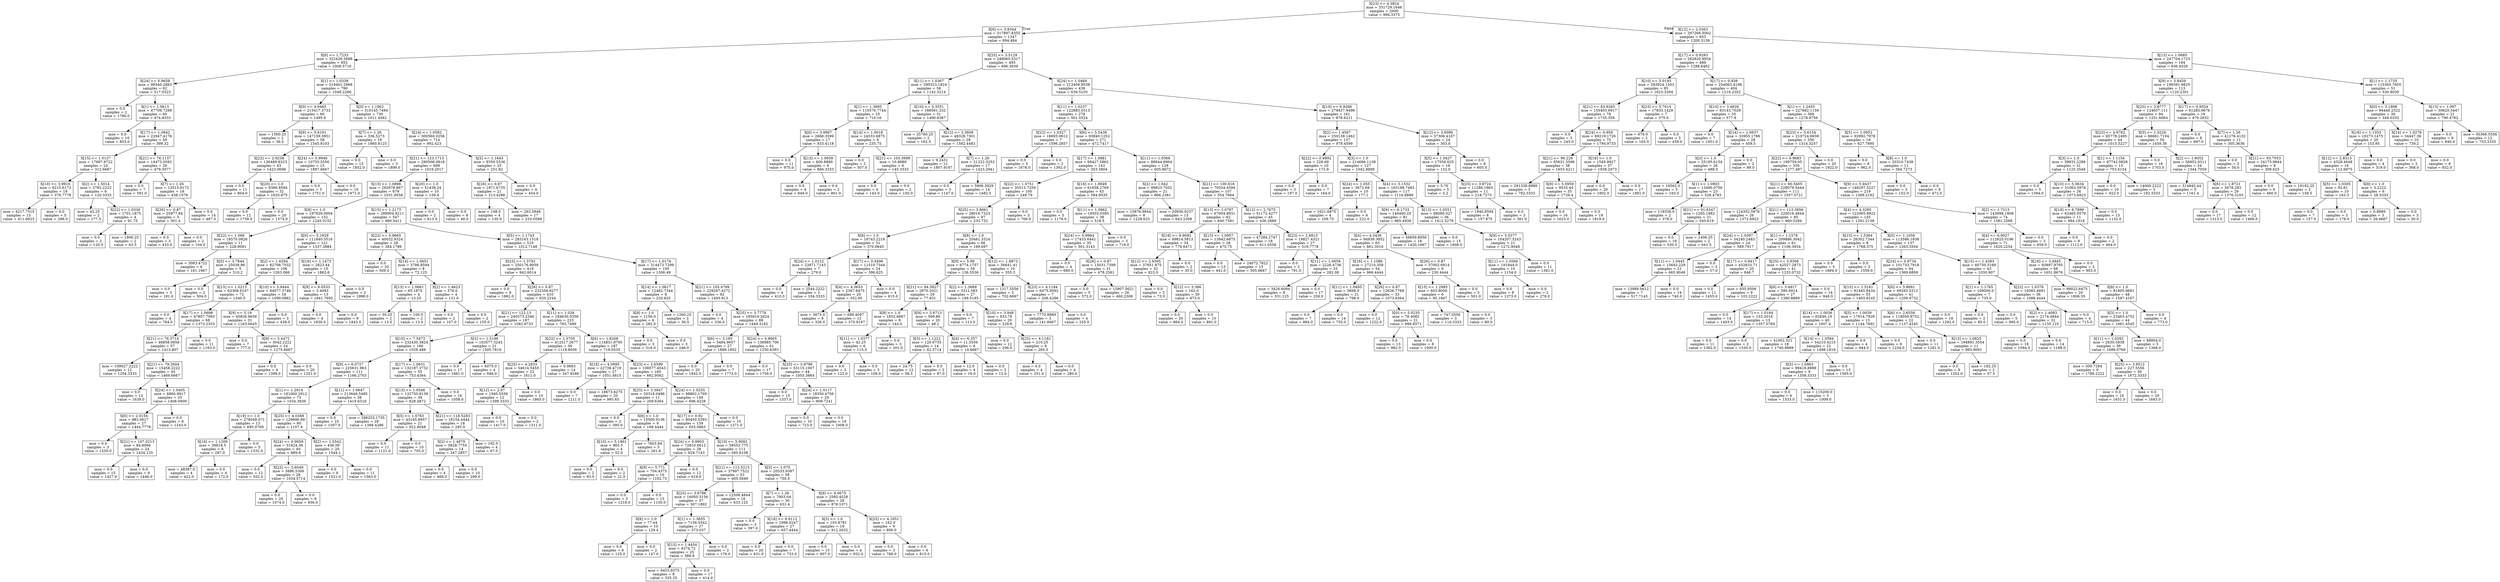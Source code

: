 digraph Tree {
node [shape=box] ;
0 [label="X[23] <= 4.3824\nmse = 331729.1646\nsamples = 2000\nvalue = 994.3375"] ;
1 [label="X[6] <= 3.9344\nmse = 317897.8355\nsamples = 1347\nvalue = 894.484"] ;
0 -> 1 [labeldistance=2.5, labelangle=45, headlabel="True"] ;
2 [label="X[6] <= 1.7233\nmse = 322426.5688\nsamples = 852\nvalue = 1009.5716"] ;
1 -> 2 ;
3 [label="X[24] <= 0.9658\nmse = 99340.2893\nsamples = 62\nvalue = 517.0323"] ;
2 -> 3 ;
4 [label="mse = 0.0\nsamples = 2\nvalue = 1780.0"] ;
3 -> 4 ;
5 [label="X[1] <= 1.0613\nmse = 47709.7289\nsamples = 60\nvalue = 474.9333"] ;
3 -> 5 ;
6 [label="mse = 0.0\nsamples = 10\nvalue = 853.0"] ;
5 -> 6 ;
7 [label="X[17] <= 1.0942\nmse = 22947.4176\nsamples = 50\nvalue = 399.32"] ;
5 -> 7 ;
8 [label="X[15] <= 1.0127\nmse = 17687.9722\nsamples = 24\nvalue = 312.6667"] ;
7 -> 8 ;
9 [label="X[10] <= 3.9916\nmse = 6215.6173\nsamples = 18\nvalue = 376.7778"] ;
8 -> 9 ;
10 [label="mse = 4217.7515\nsamples = 13\nvalue = 411.6923"] ;
9 -> 10 ;
11 [label="mse = 0.0\nsamples = 5\nvalue = 286.0"] ;
9 -> 11 ;
12 [label="X[2] <= 1.5014\nmse = 2782.2222\nsamples = 6\nvalue = 120.3333"] ;
8 -> 12 ;
13 [label="mse = 42.25\nsamples = 2\nvalue = 177.5"] ;
12 -> 13 ;
14 [label="X[22] <= 1.0336\nmse = 1701.1875\nsamples = 4\nvalue = 91.75"] ;
12 -> 14 ;
15 [label="mse = 0.0\nsamples = 2\nvalue = 120.0"] ;
14 -> 15 ;
16 [label="mse = 1806.25\nsamples = 2\nvalue = 63.5"] ;
14 -> 16 ;
17 [label="X[21] <= 76.1137\nmse = 14473.0592\nsamples = 26\nvalue = 479.3077"] ;
7 -> 17 ;
18 [label="mse = 0.0\nsamples = 7\nvalue = 591.0"] ;
17 -> 18 ;
19 [label="X[7] <= 1.26\nmse = 13515.8172\nsamples = 19\nvalue = 438.1579"] ;
17 -> 19 ;
20 [label="X[26] <= 0.87\nmse = 25977.84\nsamples = 5\nvalue = 301.4"] ;
19 -> 20 ;
21 [label="mse = 0.0\nsamples = 3\nvalue = 433.0"] ;
20 -> 21 ;
22 [label="mse = 0.0\nsamples = 2\nvalue = 104.0"] ;
20 -> 22 ;
23 [label="mse = 0.0\nsamples = 14\nvalue = 487.0"] ;
19 -> 23 ;
24 [label="X[1] <= 1.0338\nmse = 319401.2968\nsamples = 790\nvalue = 1048.2266"] ;
2 -> 24 ;
25 [label="X[0] <= 4.9465\nmse = 215417.3733\nsamples = 60\nvalue = 1495.6"] ;
24 -> 25 ;
26 [label="mse = 1560.25\nsamples = 2\nvalue = 39.5"] ;
25 -> 26 ;
27 [label="X[9] <= 5.6191\nmse = 147159.3951\nsamples = 58\nvalue = 1545.8103"] ;
25 -> 27 ;
28 [label="X[23] <= 2.9238\nmse = 136489.8323\nsamples = 43\nvalue = 1423.0698"] ;
27 -> 28 ;
29 [label="mse = 0.0\nsamples = 11\nvalue = 804.0"] ;
28 -> 29 ;
30 [label="X[20] <= 1.0\nmse = 6380.8594\nsamples = 32\nvalue = 1635.875"] ;
28 -> 30 ;
31 [label="mse = 0.0\nsamples = 12\nvalue = 1739.0"] ;
30 -> 31 ;
32 [label="mse = 0.0\nsamples = 20\nvalue = 1574.0"] ;
30 -> 32 ;
33 [label="X[24] <= 0.9946\nmse = 10755.5556\nsamples = 15\nvalue = 1897.6667"] ;
27 -> 33 ;
34 [label="mse = 0.0\nsamples = 5\nvalue = 1751.0"] ;
33 -> 34 ;
35 [label="mse = 0.0\nsamples = 10\nvalue = 1971.0"] ;
33 -> 35 ;
36 [label="X[0] <= 1.1902\nmse = 310145.7494\nsamples = 730\nvalue = 1011.4562"] ;
24 -> 36 ;
37 [label="X[7] <= 1.26\nmse = 336.5273\nsamples = 16\nvalue = 1860.8125"] ;
36 -> 37 ;
38 [label="mse = 0.0\nsamples = 13\nvalue = 1852.0"] ;
37 -> 38 ;
39 [label="mse = 0.0\nsamples = 3\nvalue = 1899.0"] ;
37 -> 39 ;
40 [label="X[24] <= 1.0582\nmse = 300560.0256\nsamples = 714\nvalue = 992.423"] ;
36 -> 40 ;
41 [label="X[21] <= 123.1713\nmse = 290508.0818\nsamples = 689\nvalue = 1019.2917"] ;
40 -> 41 ;
42 [label="X[15] <= 1.0896\nmse = 282978.867\nsamples = 679\nvalue = 1031.9558"] ;
41 -> 42 ;
43 [label="X[8] <= 1.0\nmse = 197929.0604\nsamples = 132\nvalue = 1245.0152"] ;
42 -> 43 ;
44 [label="X[22] <= 1.068\nmse = 18570.0826\nsamples = 11\nvalue = 228.9091"] ;
43 -> 44 ;
45 [label="mse = 3083.4722\nsamples = 6\nvalue = 161.1667"] ;
44 -> 45 ;
46 [label="X[0] <= 3.7844\nmse = 25038.96\nsamples = 5\nvalue = 310.2"] ;
44 -> 46 ;
47 [label="mse = 0.0\nsamples = 3\nvalue = 181.0"] ;
46 -> 47 ;
48 [label="mse = 0.0\nsamples = 2\nvalue = 504.0"] ;
46 -> 48 ;
49 [label="X[0] <= 5.1929\nmse = 111840.5516\nsamples = 121\nvalue = 1337.3884"] ;
43 -> 49 ;
50 [label="X[2] <= 1.6294\nmse = 82708.7032\nsamples = 106\nvalue = 1263.066"] ;
49 -> 50 ;
51 [label="X[15] <= 1.0213\nmse = 63368.9167\nsamples = 72\nvalue = 1340.5"] ;
50 -> 51 ;
52 [label="mse = 0.0\nsamples = 4\nvalue = 784.0"] ;
51 -> 52 ;
53 [label="X[17] <= 1.0698\nmse = 47807.7093\nsamples = 68\nvalue = 1373.2353"] ;
51 -> 53 ;
54 [label="X[21] <= 76.3714\nmse = 46858.0856\nsamples = 57\nvalue = 1413.807"] ;
53 -> 54 ;
55 [label="mse = 109027.2222\nsamples = 12\nvalue = 1204.3333"] ;
54 -> 55 ;
56 [label="X[21] <= 79.2604\nmse = 15458.2222\nsamples = 45\nvalue = 1469.6667"] ;
54 -> 56 ;
57 [label="mse = 0.0\nsamples = 12\nvalue = 1639.0"] ;
56 -> 57 ;
58 [label="X[24] <= 1.0405\nmse = 6860.9917\nsamples = 33\nvalue = 1408.0909"] ;
56 -> 58 ;
59 [label="X[6] <= 2.0154\nmse = 983.0617\nsamples = 27\nvalue = 1444.7778"] ;
58 -> 59 ;
60 [label="mse = 0.0\nsamples = 3\nvalue = 1530.0"] ;
59 -> 60 ;
61 [label="X[21] <= 107.0213\nmse = 84.6094\nsamples = 24\nvalue = 1434.125"] ;
59 -> 61 ;
62 [label="mse = 0.0\nsamples = 15\nvalue = 1427.0"] ;
61 -> 62 ;
63 [label="mse = 0.0\nsamples = 9\nvalue = 1446.0"] ;
61 -> 63 ;
64 [label="mse = 0.0\nsamples = 6\nvalue = 1243.0"] ;
58 -> 64 ;
65 [label="mse = 0.0\nsamples = 11\nvalue = 1163.0"] ;
53 -> 65 ;
66 [label="X[10] <= 5.9444\nmse = 84077.3746\nsamples = 34\nvalue = 1099.0882"] ;
50 -> 66 ;
67 [label="X[9] <= 5.19\nmse = 45826.9636\nsamples = 31\nvalue = 1163.0645"] ;
66 -> 67 ;
68 [label="mse = 0.0\nsamples = 7\nvalue = 777.0"] ;
67 -> 68 ;
69 [label="X[9] <= 5.4472\nmse = 3042.2222\nsamples = 24\nvalue = 1275.6667"] ;
67 -> 69 ;
70 [label="mse = 0.0\nsamples = 4\nvalue = 1399.0"] ;
69 -> 70 ;
71 [label="mse = 0.0\nsamples = 20\nvalue = 1251.0"] ;
69 -> 71 ;
72 [label="mse = 0.0\nsamples = 3\nvalue = 438.0"] ;
66 -> 72 ;
73 [label="X[16] <= 1.1473\nmse = 2823.44\nsamples = 15\nvalue = 1862.6"] ;
49 -> 73 ;
74 [label="X[9] <= 6.0533\nmse = 3.4083\nsamples = 13\nvalue = 1841.7692"] ;
73 -> 74 ;
75 [label="mse = 0.0\nsamples = 4\nvalue = 1839.0"] ;
74 -> 75 ;
76 [label="mse = 0.0\nsamples = 9\nvalue = 1843.0"] ;
74 -> 76 ;
77 [label="mse = 0.0\nsamples = 2\nvalue = 1998.0"] ;
73 -> 77 ;
78 [label="X[15] <= 1.2173\nmse = 289904.9211\nsamples = 547\nvalue = 980.5411"] ;
42 -> 78 ;
79 [label="X[22] <= 0.9665\nmse = 40032.9324\nsamples = 28\nvalue = 384.1786"] ;
78 -> 79 ;
80 [label="mse = 0.0\nsamples = 20\nvalue = 509.0"] ;
79 -> 80 ;
81 [label="X[14] <= 1.0651\nmse = 3786.8594\nsamples = 8\nvalue = 72.125"] ;
79 -> 81 ;
82 [label="X[13] <= 1.0661\nmse = 65.1875\nsamples = 4\nvalue = 13.25"] ;
81 -> 82 ;
83 [label="mse = 30.25\nsamples = 2\nvalue = 13.5"] ;
82 -> 83 ;
84 [label="mse = 100.0\nsamples = 2\nvalue = 13.0"] ;
82 -> 84 ;
85 [label="X[2] <= 1.4623\nmse = 576.0\nsamples = 4\nvalue = 131.0"] ;
81 -> 85 ;
86 [label="mse = 0.0\nsamples = 2\nvalue = 107.0"] ;
85 -> 86 ;
87 [label="mse = 0.0\nsamples = 2\nvalue = 155.0"] ;
85 -> 87 ;
88 [label="X[5] <= 1.1743\nmse = 283163.1518\nsamples = 519\nvalue = 1012.7148"] ;
78 -> 88 ;
89 [label="X[23] <= 1.3792\nmse = 250176.9939\nsamples = 419\nvalue = 942.6014"] ;
88 -> 89 ;
90 [label="mse = 0.0\nsamples = 9\nvalue = 1962.0"] ;
89 -> 90 ;
91 [label="X[26] <= 0.87\nmse = 232356.8277\nsamples = 410\nvalue = 920.2244"] ;
89 -> 91 ;
92 [label="X[21] <= 122.13\nmse = 240573.2346\nsamples = 187\nvalue = 1082.9733"] ;
91 -> 92 ;
93 [label="X[10] <= 7.5473\nmse = 232430.3824\nsamples = 166\nvalue = 1029.488"] ;
92 -> 93 ;
94 [label="X[9] <= 6.0727\nmse = 225631.963\nsamples = 111\nvalue = 1166.2703"] ;
93 -> 94 ;
95 [label="X[1] <= 1.2914\nmse = 181060.2912\nsamples = 73\nvalue = 1034.3836"] ;
94 -> 95 ;
96 [label="X[19] <= 1.0\nmse = 278048.071\nsamples = 13\nvalue = 695.0769"] ;
95 -> 96 ;
97 [label="X[16] <= 1.1209\nmse = 39818.5\nsamples = 8\nvalue = 297.0"] ;
96 -> 97 ;
98 [label="mse = 48387.0\nsamples = 4\nvalue = 422.0"] ;
97 -> 98 ;
99 [label="mse = 0.0\nsamples = 4\nvalue = 172.0"] ;
97 -> 99 ;
100 [label="mse = 0.0\nsamples = 5\nvalue = 1332.0"] ;
96 -> 100 ;
101 [label="X[25] <= 4.0388\nmse = 129696.99\nsamples = 60\nvalue = 1107.9"] ;
95 -> 101 ;
102 [label="X[24] <= 0.9659\nmse = 51624.36\nsamples = 40\nvalue = 889.8"] ;
101 -> 102 ;
103 [label="mse = 0.0\nsamples = 12\nvalue = 552.0"] ;
102 -> 103 ;
104 [label="X[23] <= 2.6049\nmse = 3886.5306\nsamples = 28\nvalue = 1034.5714"] ;
102 -> 104 ;
105 [label="mse = 0.0\nsamples = 20\nvalue = 1074.0"] ;
104 -> 105 ;
106 [label="mse = 0.0\nsamples = 8\nvalue = 936.0"] ;
104 -> 106 ;
107 [label="X[2] <= 1.5542\nmse = 436.59\nsamples = 20\nvalue = 1544.1"] ;
101 -> 107 ;
108 [label="mse = 0.0\nsamples = 9\nvalue = 1521.0"] ;
107 -> 108 ;
109 [label="mse = 0.0\nsamples = 11\nvalue = 1563.0"] ;
107 -> 109 ;
110 [label="X[11] <= 1.0647\nmse = 213649.5485\nsamples = 38\nvalue = 1419.6316"] ;
94 -> 110 ;
111 [label="mse = 0.0\nsamples = 10\nvalue = 1507.0"] ;
110 -> 111 ;
112 [label="mse = 286253.1735\nsamples = 28\nvalue = 1388.4286"] ;
110 -> 112 ;
113 [label="X[17] <= 1.0631\nmse = 132187.3732\nsamples = 55\nvalue = 753.4364"] ;
93 -> 113 ;
114 [label="X[13] <= 1.0546\nmse = 132750.8139\nsamples = 39\nvalue = 628.4872"] ;
113 -> 114 ;
115 [label="X[5] <= 1.0783\nmse = 43165.8957\nsamples = 21\nvalue = 922.9048"] ;
114 -> 115 ;
116 [label="mse = 0.0\nsamples = 11\nvalue = 1121.0"] ;
115 -> 116 ;
117 [label="mse = 0.0\nsamples = 10\nvalue = 705.0"] ;
115 -> 117 ;
118 [label="X[21] <= 118.5283\nmse = 18154.4444\nsamples = 18\nvalue = 285.0"] ;
114 -> 118 ;
119 [label="X[2] <= 1.4879\nmse = 5828.7755\nsamples = 14\nvalue = 347.2857"] ;
118 -> 119 ;
120 [label="mse = 0.0\nsamples = 4\nvalue = 468.0"] ;
119 -> 120 ;
121 [label="mse = 0.0\nsamples = 10\nvalue = 299.0"] ;
119 -> 121 ;
122 [label="mse = 192.0\nsamples = 4\nvalue = 67.0"] ;
118 -> 122 ;
123 [label="mse = 0.0\nsamples = 16\nvalue = 1058.0"] ;
113 -> 123 ;
124 [label="X[2] <= 1.5196\nmse = 103577.3243\nsamples = 21\nvalue = 1505.7619"] ;
92 -> 124 ;
125 [label="mse = 0.0\nsamples = 17\nvalue = 1661.0"] ;
124 -> 125 ;
126 [label="mse = 6075.0\nsamples = 4\nvalue = 846.0"] ;
124 -> 126 ;
127 [label="X[11] <= 1.026\nmse = 184630.0356\nsamples = 223\nvalue = 783.7489"] ;
91 -> 127 ;
128 [label="X[22] <= 1.0705\nmse = 412517.2677\nsamples = 36\nvalue = 1119.8056"] ;
127 -> 128 ;
129 [label="X[25] <= 4.2833\nmse = 54614.5455\nsamples = 22\nvalue = 1611.0"] ;
128 -> 129 ;
130 [label="X[12] <= 2.97\nmse = 1560.5556\nsamples = 12\nvalue = 1399.3333"] ;
129 -> 130 ;
131 [label="mse = 0.0\nsamples = 10\nvalue = 1417.0"] ;
130 -> 131 ;
132 [label="mse = 0.0\nsamples = 2\nvalue = 1311.0"] ;
130 -> 132 ;
133 [label="mse = 0.0\nsamples = 10\nvalue = 1865.0"] ;
129 -> 133 ;
134 [label="mse = 0.0663\nsamples = 14\nvalue = 347.9286"] ;
128 -> 134 ;
135 [label="X[6] <= 1.8208\nmse = 114831.8795\nsamples = 187\nvalue = 719.0535"] ;
127 -> 135 ;
136 [label="X[18] <= 4.0995\nmse = 22738.4719\nsamples = 27\nvalue = 1051.4815"] ;
135 -> 136 ;
137 [label="mse = 0.0\nsamples = 7\nvalue = 1211.0"] ;
136 -> 137 ;
138 [label="mse = 18673.6275\nsamples = 20\nvalue = 995.65"] ;
136 -> 138 ;
139 [label="X[23] <= 2.6599\nmse = 108577.4543\nsamples = 160\nvalue = 662.9562"] ;
135 -> 139 ;
140 [label="X[25] <= 3.3947\nmse = 20318.0496\nsamples = 11\nvalue = 209.6364"] ;
139 -> 140 ;
141 [label="mse = 0.0\nsamples = 2\nvalue = 395.0"] ;
140 -> 141 ;
142 [label="X[8] <= 1.0\nmse = 15500.9136\nsamples = 9\nvalue = 168.4444"] ;
140 -> 142 ;
143 [label="X[10] <= 5.1961\nmse = 965.5\nsamples = 4\nvalue = 52.0"] ;
142 -> 143 ;
144 [label="mse = 0.0\nsamples = 2\nvalue = 83.0"] ;
143 -> 144 ;
145 [label="mse = 9.0\nsamples = 2\nvalue = 21.0"] ;
143 -> 145 ;
146 [label="mse = 7603.84\nsamples = 5\nvalue = 261.6"] ;
142 -> 146 ;
147 [label="X[24] <= 1.0255\nmse = 98802.1769\nsamples = 149\nvalue = 696.4228"] ;
139 -> 147 ;
148 [label="X[17] <= 0.92\nmse = 80450.5393\nsamples = 139\nvalue = 655.0863"] ;
147 -> 148 ;
149 [label="X[24] <= 0.9903\nmse = 72810.0612\nsamples = 28\nvalue = 929.7143"] ;
148 -> 149 ;
150 [label="X[9] <= 5.771\nmse = 704.4375\nsamples = 16\nvalue = 1162.75"] ;
149 -> 150 ;
151 [label="mse = 0.0\nsamples = 3\nvalue = 1218.0"] ;
150 -> 151 ;
152 [label="mse = 0.0\nsamples = 13\nvalue = 1150.0"] ;
150 -> 152 ;
153 [label="mse = 0.0\nsamples = 12\nvalue = 619.0"] ;
149 -> 153 ;
154 [label="X[10] <= 5.9092\nmse = 58553.775\nsamples = 111\nvalue = 585.8108"] ;
148 -> 154 ;
155 [label="X[21] <= 113.5213\nmse = 37997.7522\nsamples = 53\nvalue = 405.5849"] ;
154 -> 155 ;
156 [label="X[25] <= 3.6798\nmse = 16950.3156\nsamples = 37\nvalue = 307.1892"] ;
155 -> 156 ;
157 [label="X[8] <= 1.0\nmse = 77.44\nsamples = 10\nvalue = 129.4"] ;
156 -> 157 ;
158 [label="mse = 0.0\nsamples = 8\nvalue = 125.0"] ;
157 -> 158 ;
159 [label="mse = 0.0\nsamples = 2\nvalue = 147.0"] ;
157 -> 159 ;
160 [label="X[1] <= 1.3655\nmse = 7156.5542\nsamples = 27\nvalue = 373.037"] ;
156 -> 160 ;
161 [label="X[15] <= 1.4454\nmse = 4374.72\nsamples = 25\nvalue = 388.8"] ;
160 -> 161 ;
162 [label="mse = 9453.9375\nsamples = 8\nvalue = 335.25"] ;
161 -> 162 ;
163 [label="mse = 0.0\nsamples = 17\nvalue = 414.0"] ;
161 -> 163 ;
164 [label="mse = 0.0\nsamples = 2\nvalue = 176.0"] ;
160 -> 164 ;
165 [label="mse = 12506.4844\nsamples = 16\nvalue = 633.125"] ;
155 -> 165 ;
166 [label="X[5] <= 1.075\nmse = 20533.9397\nsamples = 58\nvalue = 750.5"] ;
154 -> 166 ;
167 [label="X[7] <= 1.26\nmse = 7903.04\nsamples = 30\nvalue = 631.4"] ;
166 -> 167 ;
168 [label="mse = 0.0\nsamples = 3\nvalue = 397.0"] ;
167 -> 168 ;
169 [label="X[18] <= 6.8112\nmse = 1998.0247\nsamples = 27\nvalue = 657.4444"] ;
167 -> 169 ;
170 [label="mse = 0.0\nsamples = 20\nvalue = 631.0"] ;
169 -> 170 ;
171 [label="mse = 0.0\nsamples = 7\nvalue = 733.0"] ;
169 -> 171 ;
172 [label="X[9] <= 6.0675\nmse = 2585.4528\nsamples = 28\nvalue = 878.1071"] ;
166 -> 172 ;
173 [label="X[3] <= 1.0\nmse = 103.8781\nsamples = 19\nvalue = 912.2632"] ;
172 -> 173 ;
174 [label="mse = 0.0\nsamples = 15\nvalue = 907.0"] ;
173 -> 174 ;
175 [label="mse = 0.0\nsamples = 4\nvalue = 932.0"] ;
173 -> 175 ;
176 [label="X[25] <= 4.1651\nmse = 162.0\nsamples = 9\nvalue = 806.0"] ;
172 -> 176 ;
177 [label="mse = 0.0\nsamples = 3\nvalue = 788.0"] ;
176 -> 177 ;
178 [label="mse = 0.0\nsamples = 6\nvalue = 815.0"] ;
176 -> 178 ;
179 [label="mse = 0.0\nsamples = 10\nvalue = 1271.0"] ;
147 -> 179 ;
180 [label="X[17] <= 1.0174\nmse = 314473.7299\nsamples = 100\nvalue = 1306.49"] ;
88 -> 180 ;
181 [label="X[14] <= 1.0617\nmse = 12482.7344\nsamples = 8\nvalue = 220.625"] ;
180 -> 181 ;
182 [label="X[8] <= 1.0\nmse = 1156.0\nsamples = 6\nvalue = 282.0"] ;
181 -> 182 ;
183 [label="mse = 0.0\nsamples = 3\nvalue = 316.0"] ;
182 -> 183 ;
184 [label="mse = 0.0\nsamples = 3\nvalue = 248.0"] ;
182 -> 184 ;
185 [label="mse = 1260.25\nsamples = 2\nvalue = 36.5"] ;
181 -> 185 ;
186 [label="X[21] <= 105.4799\nmse = 229287.4272\nsamples = 92\nvalue = 1400.913"] ;
180 -> 186 ;
187 [label="mse = 0.0\nsamples = 4\nvalue = 336.0"] ;
186 -> 187 ;
188 [label="X[25] <= 3.7778\nmse = 185819.2624\nsamples = 88\nvalue = 1449.3182"] ;
186 -> 188 ;
189 [label="X[6] <= 3.165\nmse = 5484.9657\nsamples = 27\nvalue = 1898.1852"] ;
188 -> 189 ;
190 [label="mse = 0.0\nsamples = 20\nvalue = 1942.0"] ;
189 -> 190 ;
191 [label="mse = 0.0\nsamples = 7\nvalue = 1773.0"] ;
189 -> 191 ;
192 [label="X[24] <= 0.9665\nmse = 136985.706\nsamples = 61\nvalue = 1250.6393"] ;
188 -> 192 ;
193 [label="mse = 0.0\nsamples = 17\nvalue = 1756.0"] ;
192 -> 193 ;
194 [label="X[25] <= 3.9796\nmse = 53115.1007\nsamples = 44\nvalue = 1055.3864"] ;
192 -> 194 ;
195 [label="mse = 0.0\nsamples = 15\nvalue = 1337.0"] ;
194 -> 195 ;
196 [label="X[24] <= 1.0117\nmse = 18350.4756\nsamples = 29\nvalue = 909.7241"] ;
194 -> 196 ;
197 [label="mse = 0.0\nsamples = 10\nvalue = 723.0"] ;
196 -> 197 ;
198 [label="mse = 0.0\nsamples = 19\nvalue = 1008.0"] ;
196 -> 198 ;
199 [label="X[20] <= 1.0\nmse = 51438.24\nsamples = 10\nvalue = 159.4"] ;
41 -> 199 ;
200 [label="mse = 0.0\nsamples = 2\nvalue = 613.0"] ;
199 -> 200 ;
201 [label="mse = 0.0\nsamples = 8\nvalue = 46.0"] ;
199 -> 201 ;
202 [label="X[5] <= 1.1643\nmse = 9350.5536\nsamples = 25\nvalue = 251.92"] ;
40 -> 202 ;
203 [label="X[26] <= 0.87\nmse = 1871.6735\nsamples = 21\nvalue = 213.4286"] ;
202 -> 203 ;
204 [label="mse = 108.0\nsamples = 4\nvalue = 130.0"] ;
203 -> 204 ;
205 [label="mse = 263.5848\nsamples = 17\nvalue = 233.0588"] ;
203 -> 205 ;
206 [label="mse = 0.0\nsamples = 4\nvalue = 454.0"] ;
202 -> 206 ;
207 [label="X[25] <= 3.5129\nmse = 248065.5317\nsamples = 495\nvalue = 696.3939"] ;
1 -> 207 ;
208 [label="X[11] <= 1.0367\nmse = 295523.1824\nsamples = 56\nvalue = 1142.3214"] ;
207 -> 208 ;
209 [label="X[1] <= 1.3895\nmse = 115576.7744\nsamples = 25\nvalue = 710.16"] ;
208 -> 209 ;
210 [label="X[0] <= 3.9967\nmse = 2666.3599\nsamples = 17\nvalue = 933.4118"] ;
209 -> 210 ;
211 [label="mse = 0.0\nsamples = 11\nvalue = 970.0"] ;
210 -> 211 ;
212 [label="X[13] <= 1.0659\nmse = 600.8889\nsamples = 6\nvalue = 866.3333"] ;
210 -> 212 ;
213 [label="mse = 0.0\nsamples = 4\nvalue = 849.0"] ;
212 -> 213 ;
214 [label="mse = 0.0\nsamples = 2\nvalue = 901.0"] ;
212 -> 214 ;
215 [label="X[14] <= 1.0018\nmse = 24533.6875\nsamples = 8\nvalue = 235.75"] ;
209 -> 215 ;
216 [label="mse = 0.0\nsamples = 2\nvalue = 507.0"] ;
215 -> 216 ;
217 [label="X[21] <= 103.3699\nmse = 10.8889\nsamples = 6\nvalue = 145.3333"] ;
215 -> 217 ;
218 [label="mse = 0.0\nsamples = 4\nvalue = 143.0"] ;
217 -> 218 ;
219 [label="mse = 0.0\nsamples = 2\nvalue = 150.0"] ;
217 -> 219 ;
220 [label="X[10] <= 5.3551\nmse = 168561.232\nsamples = 31\nvalue = 1490.8387"] ;
208 -> 220 ;
221 [label="mse = 25760.25\nsamples = 2\nvalue = 162.5"] ;
220 -> 221 ;
222 [label="X[12] <= 3.3609\nmse = 48328.7301\nsamples = 29\nvalue = 1582.4483"] ;
220 -> 222 ;
223 [label="mse = 9.2431\nsamples = 12\nvalue = 1807.9167"] ;
222 -> 223 ;
224 [label="X[7] <= 1.26\nmse = 21222.3253\nsamples = 17\nvalue = 1423.2941"] ;
222 -> 224 ;
225 [label="mse = 0.0\nsamples = 3\nvalue = 1147.0"] ;
224 -> 225 ;
226 [label="mse = 5906.3929\nsamples = 14\nvalue = 1482.5"] ;
224 -> 226 ;
227 [label="X[24] <= 1.0469\nmse = 213409.9538\nsamples = 439\nvalue = 639.5103"] ;
207 -> 227 ;
228 [label="X[11] <= 1.0237\nmse = 122883.0313\nsamples = 278\nvalue = 501.0324"] ;
227 -> 228 ;
229 [label="X[22] <= 1.0327\nmse = 16693.0612\nsamples = 7\nvalue = 1596.2857"] ;
228 -> 229 ;
230 [label="mse = 0.0\nsamples = 5\nvalue = 1678.0"] ;
229 -> 230 ;
231 [label="mse = 0.0\nsamples = 2\nvalue = 1392.0"] ;
229 -> 231 ;
232 [label="X[6] <= 5.5439\nmse = 93840.1252\nsamples = 271\nvalue = 472.7417"] ;
228 -> 232 ;
233 [label="X[17] <= 1.0881\nmse = 68427.5862\nsamples = 143\nvalue = 353.5804"] ;
232 -> 233 ;
234 [label="X[22] <= 1.0751\nmse = 35513.7259\nsamples = 100\nvalue = 249.79"] ;
233 -> 234 ;
235 [label="X[25] <= 3.8661\nmse = 28016.7323\nsamples = 97\nvalue = 233.732"] ;
234 -> 235 ;
236 [label="X[8] <= 1.0\nmse = 16743.2216\nsamples = 31\nvalue = 370.0645"] ;
235 -> 236 ;
237 [label="X[24] <= 1.0122\nmse = 23971.7143\nsamples = 7\nvalue = 279.0"] ;
236 -> 237 ;
238 [label="mse = 0.0\nsamples = 4\nvalue = 410.0"] ;
237 -> 238 ;
239 [label="mse = 2544.2222\nsamples = 3\nvalue = 104.3333"] ;
237 -> 239 ;
240 [label="X[17] <= 0.9496\nmse = 11510.7344\nsamples = 24\nvalue = 396.625"] ;
236 -> 240 ;
241 [label="X[4] <= 4.3653\nmse = 2367.8475\nsamples = 20\nvalue = 352.95"] ;
240 -> 241 ;
242 [label="mse = 3675.0\nsamples = 8\nvalue = 326.0"] ;
241 -> 242 ;
243 [label="mse = 689.4097\nsamples = 12\nvalue = 370.9167"] ;
241 -> 243 ;
244 [label="mse = 0.0\nsamples = 4\nvalue = 615.0"] ;
240 -> 244 ;
245 [label="X[8] <= 1.0\nmse = 20481.3324\nsamples = 66\nvalue = 169.697"] ;
235 -> 245 ;
246 [label="X[9] <= 5.99\nmse = 6774.1757\nsamples = 56\nvalue = 136.5536"] ;
245 -> 246 ;
247 [label="X[21] <= 94.5827\nmse = 2870.2021\nsamples = 29\nvalue = 77.931"] ;
246 -> 247 ;
248 [label="X[8] <= 1.0\nmse = 1652.6667\nsamples = 9\nvalue = 144.0"] ;
247 -> 248 ;
249 [label="X[11] <= 1.0377\nmse = 42.25\nsamples = 6\nvalue = 115.5"] ;
248 -> 249 ;
250 [label="mse = 0.0\nsamples = 3\nvalue = 122.0"] ;
249 -> 250 ;
251 [label="mse = 0.0\nsamples = 3\nvalue = 109.0"] ;
249 -> 251 ;
252 [label="mse = 0.0\nsamples = 3\nvalue = 201.0"] ;
248 -> 252 ;
253 [label="X[9] <= 5.6713\nmse = 569.86\nsamples = 20\nvalue = 48.2"] ;
247 -> 253 ;
254 [label="X[5] <= 1.1222\nmse = 120.6735\nsamples = 14\nvalue = 62.5714"] ;
253 -> 254 ;
255 [label="mse = 24.75\nsamples = 12\nvalue = 58.5"] ;
254 -> 255 ;
256 [label="mse = 0.0\nsamples = 2\nvalue = 87.0"] ;
254 -> 256 ;
257 [label="X[4] <= 6.357\nmse = 11.5556\nsamples = 6\nvalue = 14.6667"] ;
253 -> 257 ;
258 [label="mse = 12.0\nsamples = 4\nvalue = 16.0"] ;
257 -> 258 ;
259 [label="mse = 0.0\nsamples = 2\nvalue = 12.0"] ;
257 -> 259 ;
260 [label="X[2] <= 1.3689\nmse = 3311.583\nsamples = 27\nvalue = 199.5185"] ;
246 -> 260 ;
261 [label="mse = 0.0\nsamples = 7\nvalue = 113.0"] ;
260 -> 261 ;
262 [label="X[10] <= 3.948\nmse = 933.76\nsamples = 20\nvalue = 229.8"] ;
260 -> 262 ;
263 [label="mse = 0.0\nsamples = 12\nvalue = 206.0"] ;
262 -> 263 ;
264 [label="X[25] <= 4.1162\nmse = 210.25\nsamples = 8\nvalue = 265.5"] ;
262 -> 264 ;
265 [label="mse = 0.0\nsamples = 4\nvalue = 251.0"] ;
264 -> 265 ;
266 [label="mse = 0.0\nsamples = 4\nvalue = 280.0"] ;
264 -> 266 ;
267 [label="X[12] <= 1.8873\nmse = 56641.41\nsamples = 10\nvalue = 355.3"] ;
245 -> 267 ;
268 [label="mse = 1317.5556\nsamples = 3\nvalue = 702.6667"] ;
267 -> 268 ;
269 [label="X[23] <= 4.1184\nmse = 6475.9592\nsamples = 7\nvalue = 206.4286"] ;
267 -> 269 ;
270 [label="mse = 7770.8889\nsamples = 3\nvalue = 141.6667"] ;
269 -> 270 ;
271 [label="mse = 0.0\nsamples = 4\nvalue = 255.0"] ;
269 -> 271 ;
272 [label="mse = 0.0\nsamples = 3\nvalue = 769.0"] ;
234 -> 272 ;
273 [label="X[16] <= 1.0649\nmse = 61658.2769\nsamples = 43\nvalue = 594.9535"] ;
233 -> 273 ;
274 [label="mse = 0.0\nsamples = 5\nvalue = 1176.0"] ;
273 -> 274 ;
275 [label="X[11] <= 1.0962\nmse = 19503.0395\nsamples = 38\nvalue = 518.5"] ;
273 -> 275 ;
276 [label="X[24] <= 0.9964\nmse = 17433.6441\nsamples = 35\nvalue = 501.3143"] ;
275 -> 276 ;
277 [label="mse = 0.0\nsamples = 4\nvalue = 680.0"] ;
276 -> 277 ;
278 [label="X[26] <= 0.87\nmse = 15031.7399\nsamples = 31\nvalue = 478.2581"] ;
276 -> 278 ;
279 [label="mse = 0.0\nsamples = 5\nvalue = 572.0"] ;
278 -> 279 ;
280 [label="mse = 15907.5621\nsamples = 26\nvalue = 460.2308"] ;
278 -> 280 ;
281 [label="mse = 0.0\nsamples = 3\nvalue = 719.0"] ;
275 -> 281 ;
282 [label="X[11] <= 1.0566\nmse = 88644.8964\nsamples = 128\nvalue = 605.8672"] ;
232 -> 282 ;
283 [label="X[2] <= 1.642\nmse = 99823.7052\nsamples = 21\nvalue = 866.2381"] ;
282 -> 283 ;
284 [label="mse = 15876.9844\nsamples = 8\nvalue = 1228.625"] ;
283 -> 284 ;
285 [label="mse = 20936.0237\nsamples = 13\nvalue = 643.2308"] ;
283 -> 285 ;
286 [label="X[21] <= 100.818\nmse = 70534.4594\nsamples = 107\nvalue = 554.7664"] ;
282 -> 286 ;
287 [label="X[13] <= 1.0797\nmse = 67004.8931\nsamples = 62\nvalue = 640.7581"] ;
286 -> 287 ;
288 [label="X[18] <= 8.9082\nmse = 69814.5813\nsamples = 34\nvalue = 776.6471"] ;
287 -> 288 ;
289 [label="X[12] <= 2.9395\nmse = 37651.875\nsamples = 32\nvalue = 823.0"] ;
288 -> 289 ;
290 [label="mse = 0.0\nsamples = 2\nvalue = 73.0"] ;
289 -> 290 ;
291 [label="X[12] <= 3.366\nmse = 162.0\nsamples = 30\nvalue = 873.0"] ;
289 -> 291 ;
292 [label="mse = 0.0\nsamples = 20\nvalue = 864.0"] ;
291 -> 292 ;
293 [label="mse = 0.0\nsamples = 10\nvalue = 891.0"] ;
291 -> 293 ;
294 [label="mse = 0.0\nsamples = 2\nvalue = 35.0"] ;
288 -> 294 ;
295 [label="X[13] <= 1.0957\nmse = 13942.6875\nsamples = 28\nvalue = 475.75"] ;
287 -> 295 ;
296 [label="mse = 0.0\nsamples = 13\nvalue = 441.0"] ;
295 -> 296 ;
297 [label="mse = 24072.7822\nsamples = 15\nvalue = 505.8667"] ;
295 -> 297 ;
298 [label="X[12] <= 2.7675\nmse = 51172.4277\nsamples = 45\nvalue = 436.2889"] ;
286 -> 298 ;
299 [label="mse = 47284.2747\nsamples = 18\nvalue = 611.0556"] ;
298 -> 299 ;
300 [label="X[23] <= 2.6813\nmse = 19827.4321\nsamples = 27\nvalue = 319.7778"] ;
298 -> 300 ;
301 [label="mse = 0.0\nsamples = 2\nvalue = 791.0"] ;
300 -> 301 ;
302 [label="X[11] <= 1.0659\nmse = 2228.4736\nsamples = 25\nvalue = 282.08"] ;
300 -> 302 ;
303 [label="mse = 3426.6094\nsamples = 8\nvalue = 331.125"] ;
302 -> 303 ;
304 [label="mse = 0.0\nsamples = 17\nvalue = 259.0"] ;
302 -> 304 ;
305 [label="X[10] <= 6.9266\nmse = 279437.9496\nsamples = 161\nvalue = 878.6211"] ;
227 -> 305 ;
306 [label="X[2] <= 1.4567\nmse = 250138.1462\nsamples = 137\nvalue = 979.4599"] ;
305 -> 306 ;
307 [label="X[22] <= 0.9892\nmse = 228.69\nsamples = 10\nvalue = 173.9"] ;
306 -> 307 ;
308 [label="mse = 0.0\nsamples = 3\nvalue = 197.0"] ;
307 -> 308 ;
309 [label="mse = 0.0\nsamples = 7\nvalue = 164.0"] ;
307 -> 309 ;
310 [label="X[3] <= 1.0\nmse = 214696.1138\nsamples = 127\nvalue = 1042.8898"] ;
306 -> 310 ;
311 [label="X[24] <= 1.055\nmse = 3672.69\nsamples = 10\nvalue = 177.1"] ;
310 -> 311 ;
312 [label="mse = 1621.6875\nsamples = 4\nvalue = 109.75"] ;
311 -> 312 ;
313 [label="mse = 0.0\nsamples = 6\nvalue = 222.0"] ;
311 -> 313 ;
314 [label="X[4] <= 5.1532\nmse = 163188.7483\nsamples = 117\nvalue = 1116.8889"] ;
310 -> 314 ;
315 [label="X[9] <= 6.1733\nmse = 140460.25\nsamples = 81\nvalue = 985.4938"] ;
314 -> 315 ;
316 [label="X[4] <= 4.3436\nmse = 94939.3852\nsamples = 63\nvalue = 861.3016"] ;
315 -> 316 ;
317 [label="X[16] <= 1.1086\nmse = 27210.358\nsamples = 54\nvalue = 966.4444"] ;
316 -> 317 ;
318 [label="X[11] <= 1.0495\nmse = 3698.0\nsamples = 21\nvalue = 798.0"] ;
317 -> 318 ;
319 [label="mse = 0.0\nsamples = 7\nvalue = 884.0"] ;
318 -> 319 ;
320 [label="mse = 0.0\nsamples = 14\nvalue = 755.0"] ;
318 -> 320 ;
321 [label="X[26] <= 0.87\nmse = 12626.7769\nsamples = 33\nvalue = 1073.6364"] ;
317 -> 321 ;
322 [label="mse = 0.0\nsamples = 12\nvalue = 1222.0"] ;
321 -> 322 ;
323 [label="X[0] <= 5.0235\nmse = 76.4082\nsamples = 21\nvalue = 988.8571"] ;
321 -> 323 ;
324 [label="mse = 0.0\nsamples = 13\nvalue = 982.0"] ;
323 -> 324 ;
325 [label="mse = 0.0\nsamples = 8\nvalue = 1000.0"] ;
323 -> 325 ;
326 [label="X[26] <= 0.87\nmse = 37002.6914\nsamples = 9\nvalue = 230.4444"] ;
316 -> 326 ;
327 [label="X[15] <= 1.2985\nmse = 603.8056\nsamples = 6\nvalue = 95.1667"] ;
326 -> 327 ;
328 [label="mse = 747.5556\nsamples = 3\nvalue = 110.3333"] ;
327 -> 328 ;
329 [label="mse = 0.0\nsamples = 3\nvalue = 80.0"] ;
327 -> 329 ;
330 [label="mse = 0.0\nsamples = 3\nvalue = 501.0"] ;
326 -> 330 ;
331 [label="mse = 56859.8056\nsamples = 18\nvalue = 1420.1667"] ;
315 -> 331 ;
332 [label="X[13] <= 1.0551\nmse = 88080.027\nsamples = 36\nvalue = 1412.5278"] ;
314 -> 332 ;
333 [label="mse = 0.0\nsamples = 15\nvalue = 1608.0"] ;
332 -> 333 ;
334 [label="X[9] <= 5.0377\nmse = 104207.3243\nsamples = 21\nvalue = 1272.9048"] ;
332 -> 334 ;
335 [label="X[11] <= 1.0566\nmse = 191844.0\nsamples = 10\nvalue = 1154.0"] ;
334 -> 335 ;
336 [label="mse = 0.0\nsamples = 8\nvalue = 1373.0"] ;
335 -> 336 ;
337 [label="mse = 0.0\nsamples = 2\nvalue = 278.0"] ;
335 -> 337 ;
338 [label="mse = 0.0\nsamples = 11\nvalue = 1381.0"] ;
334 -> 338 ;
339 [label="X[12] <= 3.6086\nmse = 57306.4167\nsamples = 24\nvalue = 303.0"] ;
305 -> 339 ;
340 [label="X[5] <= 1.0427\nmse = 17556.625\nsamples = 16\nvalue = 152.0"] ;
339 -> 340 ;
341 [label="mse = 5.76\nsamples = 5\nvalue = 5.2"] ;
340 -> 341 ;
342 [label="X[25] <= 3.8724\nmse = 11286.1983\nsamples = 11\nvalue = 218.7273"] ;
340 -> 342 ;
343 [label="mse = 1940.8594\nsamples = 8\nvalue = 157.875"] ;
342 -> 343 ;
344 [label="mse = 0.0\nsamples = 3\nvalue = 381.0"] ;
342 -> 344 ;
345 [label="mse = 0.0\nsamples = 8\nvalue = 605.0"] ;
339 -> 345 ;
346 [label="X[12] <= 2.5363\nmse = 297266.5002\nsamples = 653\nvalue = 1200.3139"] ;
0 -> 346 [labeldistance=2.5, labelangle=-45, headlabel="False"] ;
347 [label="X[17] <= 0.9293\nmse = 282820.9934\nsamples = 489\nvalue = 1288.6462"] ;
346 -> 347 ;
348 [label="X[10] <= 5.0193\nmse = 283924.1503\nsamples = 85\nvalue = 1623.3294"] ;
347 -> 348 ;
349 [label="X[21] <= 83.9265\nmse = 155403.6917\nsamples = 78\nvalue = 1735.359"] ;
348 -> 349 ;
350 [label="mse = 0.0\nsamples = 3\nvalue = 245.0"] ;
349 -> 350 ;
351 [label="X[24] <= 0.959\nmse = 69219.1726\nsamples = 75\nvalue = 1794.9733"] ;
349 -> 351 ;
352 [label="X[21] <= 96.229\nmse = 95631.5596\nsamples = 38\nvalue = 1655.4211"] ;
351 -> 352 ;
353 [label="mse = 291338.8889\nsamples = 3\nvalue = 792.3333"] ;
352 -> 353 ;
354 [label="X[9] <= 5.0959\nmse = 9533.44\nsamples = 35\nvalue = 1729.4"] ;
352 -> 354 ;
355 [label="mse = 0.0\nsamples = 16\nvalue = 1623.0"] ;
354 -> 355 ;
356 [label="mse = 0.0\nsamples = 19\nvalue = 1819.0"] ;
354 -> 356 ;
357 [label="X[19] <= 1.0\nmse = 1549.9927\nsamples = 37\nvalue = 1938.2973"] ;
351 -> 357 ;
358 [label="mse = 0.0\nsamples = 20\nvalue = 1902.0"] ;
357 -> 358 ;
359 [label="mse = 0.0\nsamples = 17\nvalue = 1981.0"] ;
357 -> 359 ;
360 [label="X[23] <= 5.7014\nmse = 17833.1429\nsamples = 7\nvalue = 375.0"] ;
348 -> 360 ;
361 [label="mse = 676.0\nsamples = 2\nvalue = 165.0"] ;
360 -> 361 ;
362 [label="mse = 0.0\nsamples = 5\nvalue = 459.0"] ;
360 -> 362 ;
363 [label="X[17] <= 0.938\nmse = 254063.4198\nsamples = 404\nvalue = 1218.2302"] ;
347 -> 363 ;
364 [label="X[10] <= 3.4826\nmse = 83143.7029\nsamples = 35\nvalue = 577.8"] ;
363 -> 364 ;
365 [label="mse = 0.0\nsamples = 7\nvalue = 1051.0"] ;
364 -> 365 ;
366 [label="X[14] <= 1.0637\nmse = 33955.1786\nsamples = 28\nvalue = 459.5"] ;
364 -> 366 ;
367 [label="X[3] <= 1.0\nmse = 25195.6154\nsamples = 26\nvalue = 488.0"] ;
366 -> 367 ;
368 [label="mse = 16562.0\nsamples = 3\nvalue = 193.0"] ;
367 -> 368 ;
369 [label="X[1] <= 1.0903\nmse = 13490.0756\nsamples = 23\nvalue = 526.4783"] ;
367 -> 369 ;
370 [label="mse = 118336.0\nsamples = 2\nvalue = 378.0"] ;
369 -> 370 ;
371 [label="X[21] <= 91.6347\nmse = 1205.1882\nsamples = 21\nvalue = 540.619"] ;
369 -> 371 ;
372 [label="mse = 0.0\nsamples = 19\nvalue = 530.0"] ;
371 -> 372 ;
373 [label="mse = 1406.25\nsamples = 2\nvalue = 641.5"] ;
371 -> 373 ;
374 [label="mse = 0.0\nsamples = 2\nvalue = 89.0"] ;
366 -> 374 ;
375 [label="X[1] <= 1.2455\nmse = 227682.1159\nsamples = 369\nvalue = 1278.9756"] ;
363 -> 375 ;
376 [label="X[23] <= 5.6154\nmse = 210724.6939\nsamples = 350\nvalue = 1314.3257"] ;
375 -> 376 ;
377 [label="X[22] <= 0.9683\nmse = 199759.65\nsamples = 330\nvalue = 1277.497"] ;
376 -> 377 ;
378 [label="X[21] <= 90.5405\nmse = 228079.5444\nsamples = 111\nvalue = 1057.0721"] ;
377 -> 378 ;
379 [label="mse = 124352.5976\nsamples = 26\nvalue = 1372.6923"] ;
378 -> 379 ;
380 [label="X[21] <= 113.3956\nmse = 220016.4844\nsamples = 85\nvalue = 960.5294"] ;
378 -> 380 ;
381 [label="X[24] <= 1.0397\nmse = 54240.2483\nsamples = 24\nvalue = 589.7917"] ;
380 -> 381 ;
382 [label="X[11] <= 1.0445\nmse = 15643.229\nsamples = 21\nvalue = 665.9048"] ;
381 -> 382 ;
383 [label="mse = 13989.0612\nsamples = 7\nvalue = 517.7143"] ;
382 -> 383 ;
384 [label="mse = 0.0\nsamples = 14\nvalue = 740.0"] ;
382 -> 384 ;
385 [label="mse = 0.0\nsamples = 3\nvalue = 57.0"] ;
381 -> 385 ;
386 [label="X[1] <= 1.1578\nmse = 209886.3042\nsamples = 61\nvalue = 1106.3934"] ;
380 -> 386 ;
387 [label="X[17] <= 0.9417\nmse = 452633.71\nsamples = 20\nvalue = 846.7"] ;
386 -> 387 ;
388 [label="mse = 0.0\nsamples = 11\nvalue = 1455.0"] ;
387 -> 388 ;
389 [label="mse = 835.9506\nsamples = 9\nvalue = 103.2222"] ;
387 -> 389 ;
390 [label="X[25] <= 3.9306\nmse = 42527.2873\nsamples = 41\nvalue = 1233.0732"] ;
386 -> 390 ;
391 [label="X[6] <= 3.4917\nmse = 590.6914\nsamples = 27\nvalue = 1380.8889"] ;
390 -> 391 ;
392 [label="mse = 0.0\nsamples = 14\nvalue = 1403.0"] ;
391 -> 392 ;
393 [label="X[17] <= 1.0184\nmse = 133.3018\nsamples = 13\nvalue = 1357.0769"] ;
391 -> 393 ;
394 [label="mse = 0.0\nsamples = 11\nvalue = 1362.0"] ;
393 -> 394 ;
395 [label="mse = 0.0\nsamples = 2\nvalue = 1330.0"] ;
393 -> 395 ;
396 [label="mse = 0.0\nsamples = 14\nvalue = 948.0"] ;
390 -> 396 ;
397 [label="X[9] <= 5.9437\nmse = 148297.5227\nsamples = 219\nvalue = 1389.2192"] ;
377 -> 397 ;
398 [label="X[4] <= 4.3285\nmse = 122065.8922\nsamples = 145\nvalue = 1291.2138"] ;
397 -> 398 ;
399 [label="X[15] <= 1.5364\nmse = 26302.7344\nsamples = 8\nvalue = 1768.375"] ;
398 -> 399 ;
400 [label="mse = 0.0\nsamples = 5\nvalue = 1894.0"] ;
399 -> 400 ;
401 [label="mse = 0.0\nsamples = 3\nvalue = 1559.0"] ;
399 -> 401 ;
402 [label="X[5] <= 1.1056\nmse = 113586.1838\nsamples = 137\nvalue = 1263.3504"] ;
398 -> 402 ;
403 [label="X[24] <= 0.9734\nmse = 101733.7918\nsamples = 94\nvalue = 1369.6809"] ;
402 -> 403 ;
404 [label="X[15] <= 1.5161\nmse = 91445.8434\nsamples = 53\nvalue = 1493.9245"] ;
403 -> 404 ;
405 [label="X[14] <= 1.0036\nmse = 62846.19\nsamples = 40\nvalue = 1607.4"] ;
404 -> 405 ;
406 [label="mse = 41002.321\nsamples = 18\nvalue = 1740.8889"] ;
405 -> 406 ;
407 [label="X[14] <= 1.0584\nmse = 54210.4215\nsamples = 22\nvalue = 1498.1818"] ;
405 -> 407 ;
408 [label="X[5] <= 1.0963\nmse = 99416.8889\nsamples = 9\nvalue = 1358.3333"] ;
407 -> 408 ;
409 [label="mse = 0.0\nsamples = 6\nvalue = 1533.0"] ;
408 -> 409 ;
410 [label="mse = 115200.0\nsamples = 3\nvalue = 1009.0"] ;
408 -> 410 ;
411 [label="mse = 0.0\nsamples = 13\nvalue = 1595.0"] ;
407 -> 411 ;
412 [label="X[5] <= 1.0039\nmse = 17914.7929\nsamples = 13\nvalue = 1144.7692"] ;
404 -> 412 ;
413 [label="mse = 0.0\nsamples = 4\nvalue = 944.0"] ;
412 -> 413 ;
414 [label="mse = 0.0\nsamples = 9\nvalue = 1234.0"] ;
412 -> 414 ;
415 [label="X[6] <= 5.8691\nmse = 69283.5312\nsamples = 41\nvalue = 1209.0732"] ;
403 -> 415 ;
416 [label="X[6] <= 2.6558\nmse = 118050.9752\nsamples = 22\nvalue = 1137.4545"] ;
415 -> 416 ;
417 [label="mse = 0.0\nsamples = 11\nvalue = 1281.0"] ;
416 -> 417 ;
418 [label="X[13] <= 1.0825\nmse = 194891.3554\nsamples = 11\nvalue = 993.9091"] ;
416 -> 418 ;
419 [label="mse = 0.0\nsamples = 9\nvalue = 1202.0"] ;
418 -> 419 ;
420 [label="mse = 182.25\nsamples = 2\nvalue = 57.5"] ;
418 -> 420 ;
421 [label="mse = 0.0\nsamples = 19\nvalue = 1292.0"] ;
415 -> 421 ;
422 [label="X[15] <= 1.4383\nmse = 60750.3169\nsamples = 43\nvalue = 1030.907"] ;
402 -> 422 ;
423 [label="X[1] <= 1.1765\nmse = 169000.0\nsamples = 7\nvalue = 735.0"] ;
422 -> 423 ;
424 [label="mse = 0.0\nsamples = 2\nvalue = 85.0"] ;
423 -> 424 ;
425 [label="mse = 0.0\nsamples = 5\nvalue = 995.0"] ;
423 -> 425 ;
426 [label="X[22] <= 1.0378\nmse = 19365.4691\nsamples = 36\nvalue = 1088.4444"] ;
422 -> 426 ;
427 [label="X[2] <= 1.4083\nmse = 2174.4844\nsamples = 32\nvalue = 1135.125"] ;
426 -> 427 ;
428 [label="mse = 0.0\nsamples = 18\nvalue = 1094.0"] ;
427 -> 428 ;
429 [label="mse = 0.0\nsamples = 14\nvalue = 1188.0"] ;
427 -> 429 ;
430 [label="mse = 0.0\nsamples = 4\nvalue = 715.0"] ;
426 -> 430 ;
431 [label="X[2] <= 1.7213\nmse = 143998.1908\nsamples = 74\nvalue = 1581.2568"] ;
397 -> 431 ;
432 [label="X[4] <= 6.9027\nmse = 112625.0196\nsamples = 71\nvalue = 1620.2254"] ;
431 -> 432 ;
433 [label="X[18] <= 3.4945\nmse = 93897.8795\nsamples = 68\nvalue = 1651.8676"] ;
432 -> 433 ;
434 [label="mse = 89022.6475\nsamples = 20\nvalue = 1806.55"] ;
433 -> 434 ;
435 [label="X[8] <= 1.0\nmse = 81805.8681\nsamples = 48\nvalue = 1587.4167"] ;
433 -> 435 ;
436 [label="X[3] <= 1.0\nmse = 23463.4752\nsamples = 44\nvalue = 1661.4545"] ;
435 -> 436 ;
437 [label="X[11] <= 1.0292\nmse = 2630.5838\nsamples = 39\nvalue = 1699.0769"] ;
436 -> 437 ;
438 [label="mse = 309.7284\nsamples = 9\nvalue = 1788.2222"] ;
437 -> 438 ;
439 [label="X[25] <= 3.9512\nmse = 227.5556\nsamples = 30\nvalue = 1672.3333"] ;
437 -> 439 ;
440 [label="mse = 0.0\nsamples = 10\nvalue = 1651.0"] ;
439 -> 440 ;
441 [label="mse = 0.0\nsamples = 20\nvalue = 1683.0"] ;
439 -> 441 ;
442 [label="mse = 88804.0\nsamples = 5\nvalue = 1368.0"] ;
436 -> 442 ;
443 [label="mse = 0.0\nsamples = 4\nvalue = 773.0"] ;
435 -> 443 ;
444 [label="mse = 0.0\nsamples = 3\nvalue = 903.0"] ;
432 -> 444 ;
445 [label="mse = 0.0\nsamples = 3\nvalue = 659.0"] ;
431 -> 445 ;
446 [label="mse = 0.0\nsamples = 20\nvalue = 1922.0"] ;
376 -> 446 ;
447 [label="X[5] <= 1.0952\nmse = 92992.7978\nsamples = 19\nvalue = 627.7895"] ;
375 -> 447 ;
448 [label="mse = 0.0\nsamples = 8\nvalue = 962.0"] ;
447 -> 448 ;
449 [label="X[8] <= 1.0\nmse = 20310.7438\nsamples = 11\nvalue = 384.7273"] ;
447 -> 449 ;
450 [label="mse = 0.0\nsamples = 3\nvalue = 152.0"] ;
449 -> 450 ;
451 [label="mse = 0.0\nsamples = 8\nvalue = 472.0"] ;
449 -> 451 ;
452 [label="X[13] <= 1.0685\nmse = 247704.1723\nsamples = 164\nvalue = 936.9329"] ;
346 -> 452 ;
453 [label="X[9] <= 5.8459\nmse = 199391.9825\nsamples = 113\nvalue = 1120.2301"] ;
452 -> 453 ;
454 [label="X[25] <= 3.8777\nmse = 124657.111\nsamples = 94\nvalue = 1251.6064"] ;
453 -> 454 ;
455 [label="X[23] <= 4.9782\nmse = 85778.2495\nsamples = 44\nvalue = 1015.5227"] ;
454 -> 455 ;
456 [label="X[3] <= 1.0\nmse = 39932.2289\nsamples = 31\nvalue = 1125.3548"] ;
455 -> 456 ;
457 [label="mse = 0.0\nsamples = 5\nvalue = 1394.0"] ;
456 -> 457 ;
458 [label="X[10] <= 5.0634\nmse = 31063.5976\nsamples = 26\nvalue = 1073.6923"] ;
456 -> 458 ;
459 [label="X[18] <= 6.7899\nmse = 62465.0579\nsamples = 11\nvalue = 994.1818"] ;
458 -> 459 ;
460 [label="mse = 0.0\nsamples = 9\nvalue = 1112.0"] ;
459 -> 460 ;
461 [label="mse = 0.0\nsamples = 2\nvalue = 464.0"] ;
459 -> 461 ;
462 [label="mse = 0.0\nsamples = 15\nvalue = 1132.0"] ;
458 -> 462 ;
463 [label="X[1] <= 1.1154\nmse = 97742.0828\nsamples = 13\nvalue = 753.6154"] ;
455 -> 463 ;
464 [label="mse = 0.0\nsamples = 10\nvalue = 922.0"] ;
463 -> 464 ;
465 [label="mse = 14000.2222\nsamples = 3\nvalue = 192.3333"] ;
463 -> 465 ;
466 [label="X[5] <= 1.0226\nmse = 66661.7104\nsamples = 50\nvalue = 1459.36"] ;
454 -> 466 ;
467 [label="mse = 0.0\nsamples = 16\nvalue = 1703.0"] ;
466 -> 467 ;
468 [label="X[2] <= 1.6052\nmse = 56952.0311\nsamples = 34\nvalue = 1344.7059"] ;
466 -> 468 ;
469 [label="mse = 314945.44\nsamples = 5\nvalue = 1161.4"] ;
468 -> 469 ;
470 [label="X[6] <= 1.8721\nmse = 5678.283\nsamples = 29\nvalue = 1376.3103"] ;
468 -> 470 ;
471 [label="mse = 0.0\nsamples = 17\nvalue = 1313.0"] ;
470 -> 471 ;
472 [label="mse = 0.0\nsamples = 12\nvalue = 1466.0"] ;
470 -> 472 ;
473 [label="X[17] <= 0.9554\nmse = 61285.6676\nsamples = 19\nvalue = 470.2632"] ;
453 -> 473 ;
474 [label="mse = 0.0\nsamples = 8\nvalue = 697.0"] ;
473 -> 474 ;
475 [label="X[7] <= 1.26\nmse = 41276.4132\nsamples = 11\nvalue = 305.3636"] ;
473 -> 475 ;
476 [label="mse = 0.0\nsamples = 3\nvalue = 54.0"] ;
475 -> 476 ;
477 [label="X[21] <= 93.7053\nmse = 24175.9844\nsamples = 8\nvalue = 399.625"] ;
475 -> 477 ;
478 [label="mse = 0.0\nsamples = 6\nvalue = 480.0"] ;
477 -> 478 ;
479 [label="mse = 19182.25\nsamples = 2\nvalue = 158.5"] ;
477 -> 479 ;
480 [label="X[1] <= 1.1735\nmse = 115365.7655\nsamples = 51\nvalue = 530.8039"] ;
452 -> 480 ;
481 [label="X[0] <= 3.1898\nmse = 94446.2322\nsamples = 30\nvalue = 349.0333"] ;
480 -> 481 ;
482 [label="X[16] <= 1.1353\nmse = 10273.1475\nsamples = 20\nvalue = 153.95"] ;
481 -> 482 ;
483 [label="X[12] <= 2.8313\nmse = 4328.4648\nsamples = 16\nvalue = 112.6875"] ;
482 -> 483 ;
484 [label="X[5] <= 1.0305\nmse = 92.61\nsamples = 10\nvalue = 163.3"] ;
483 -> 484 ;
485 [label="mse = 0.0\nsamples = 7\nvalue = 157.0"] ;
484 -> 485 ;
486 [label="mse = 0.0\nsamples = 3\nvalue = 178.0"] ;
484 -> 486 ;
487 [label="X[8] <= 1.0\nmse = 3.2222\nsamples = 6\nvalue = 28.3333"] ;
483 -> 487 ;
488 [label="mse = 0.8889\nsamples = 3\nvalue = 26.6667"] ;
487 -> 488 ;
489 [label="mse = 0.0\nsamples = 3\nvalue = 30.0"] ;
487 -> 489 ;
490 [label="mse = 0.0\nsamples = 4\nvalue = 319.0"] ;
482 -> 490 ;
491 [label="X[14] <= 1.0279\nmse = 34447.36\nsamples = 10\nvalue = 739.2"] ;
481 -> 491 ;
492 [label="mse = 0.0\nsamples = 2\nvalue = 368.0"] ;
491 -> 492 ;
493 [label="mse = 0.0\nsamples = 8\nvalue = 832.0"] ;
491 -> 493 ;
494 [label="X[13] <= 1.097\nmse = 30620.3447\nsamples = 21\nvalue = 790.4762"] ;
480 -> 494 ;
495 [label="mse = 0.0\nsamples = 9\nvalue = 840.0"] ;
494 -> 495 ;
496 [label="mse = 50366.5556\nsamples = 12\nvalue = 753.3333"] ;
494 -> 496 ;
}
